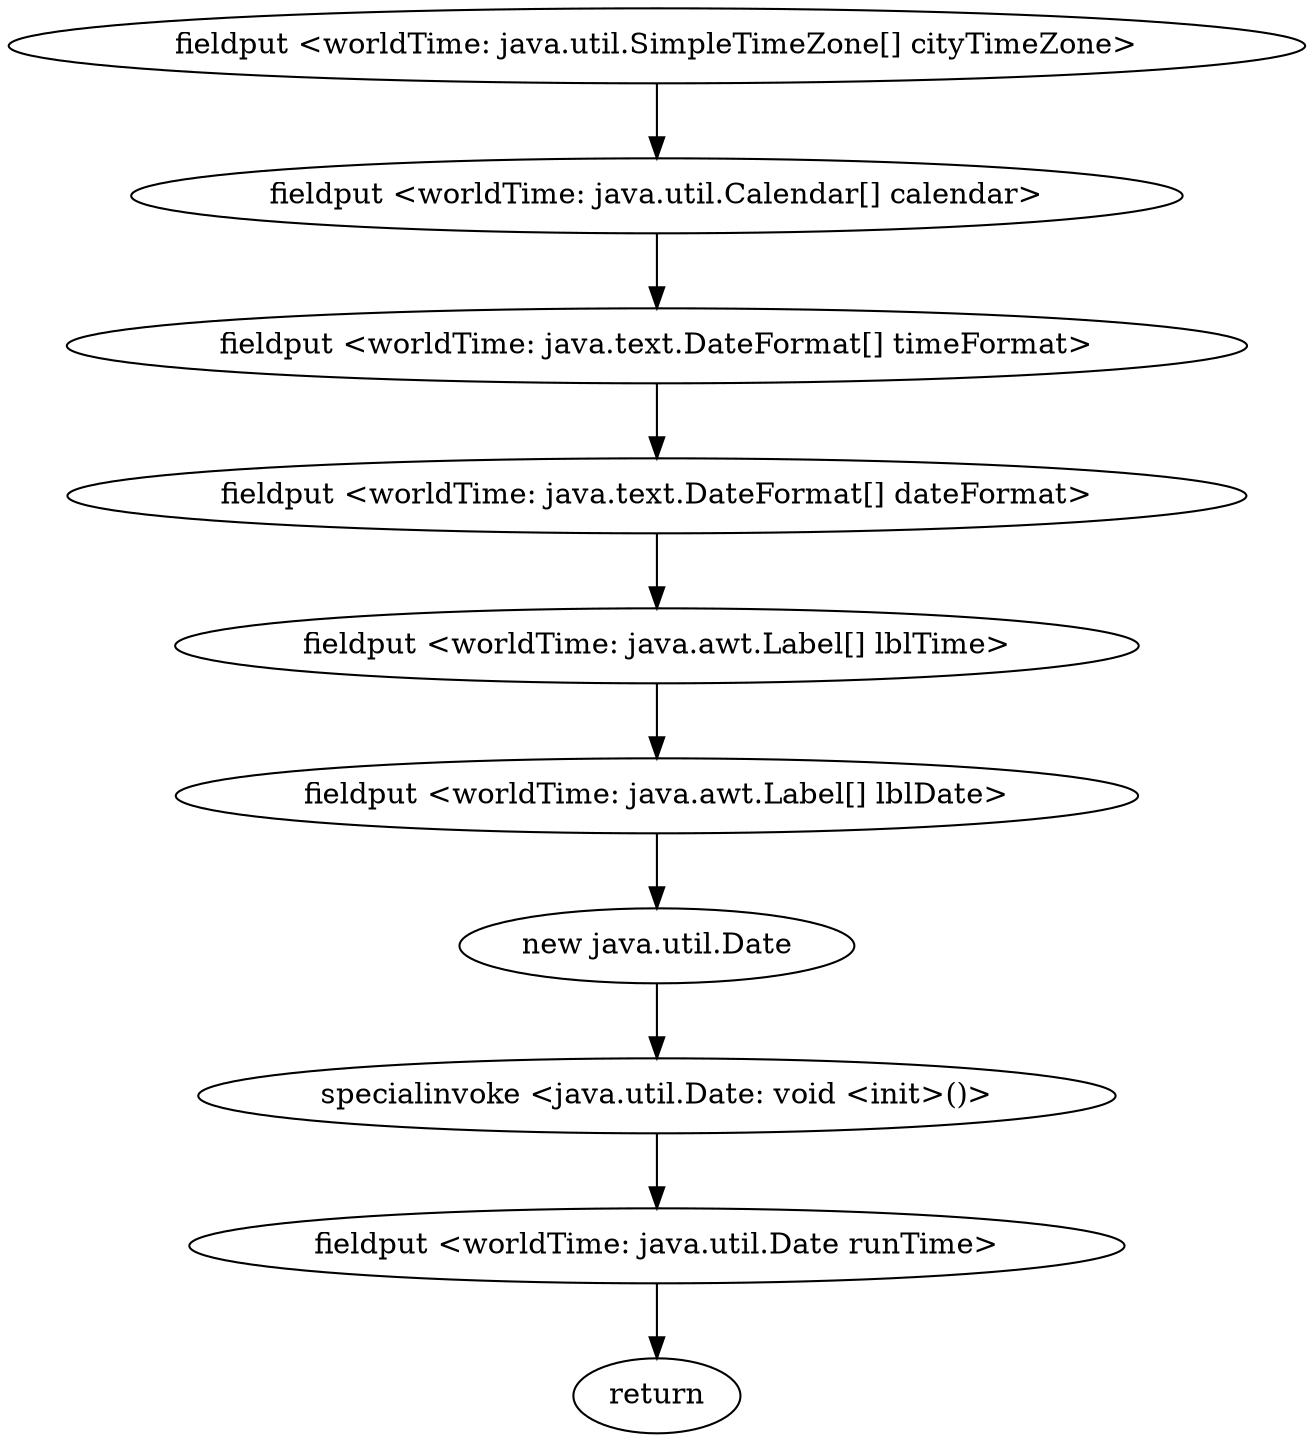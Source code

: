 digraph "" {
"fieldput <worldTime: java.util.SimpleTimeZone[] cityTimeZone>";
 "fieldput <worldTime: java.util.SimpleTimeZone[] cityTimeZone>"->"fieldput <worldTime: java.util.Calendar[] calendar>";
 "fieldput <worldTime: java.util.Calendar[] calendar>"->"fieldput <worldTime: java.text.DateFormat[] timeFormat>";
 "fieldput <worldTime: java.text.DateFormat[] timeFormat>"->"fieldput <worldTime: java.text.DateFormat[] dateFormat>";
 "fieldput <worldTime: java.text.DateFormat[] dateFormat>"->"fieldput <worldTime: java.awt.Label[] lblTime>";
 "fieldput <worldTime: java.awt.Label[] lblTime>"->"fieldput <worldTime: java.awt.Label[] lblDate>";
 "fieldput <worldTime: java.awt.Label[] lblDate>"->"new java.util.Date";
 "new java.util.Date"->"specialinvoke <java.util.Date: void <init>()>";
 "specialinvoke <java.util.Date: void <init>()>"->"fieldput <worldTime: java.util.Date runTime>";
 "fieldput <worldTime: java.util.Date runTime>"->"return";
}
